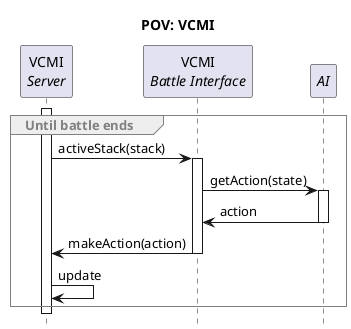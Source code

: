 @startuml "pov-gym"

title "POV: VCMI"
hide footbox

<style>
sequenceDiagram {
  group {
    LineThickness 1
    LineColor gray
  }
  groupHeader {
    LineThickness 1
    FontColor gray
    LineColor gray
  }
}
</style>

skinparam sequenceBoxBorderColor #FFF

!function $packet($txt) return "//<color:gray>(packet)//\n" + $txt

participant "VCMI\n//Server//" as server
participant "VCMI\n//Battle Interface//" as iface
participant "//AI//" as ai

activate server

group Until battle ends
  server -> iface ++ : activeStack(stack)
  iface -> ai ++ : getAction(state)
  ai -> iface -- : action
  iface -> server -- : makeAction(action)
  server -> server : update
end

deactivate server

@enduml
